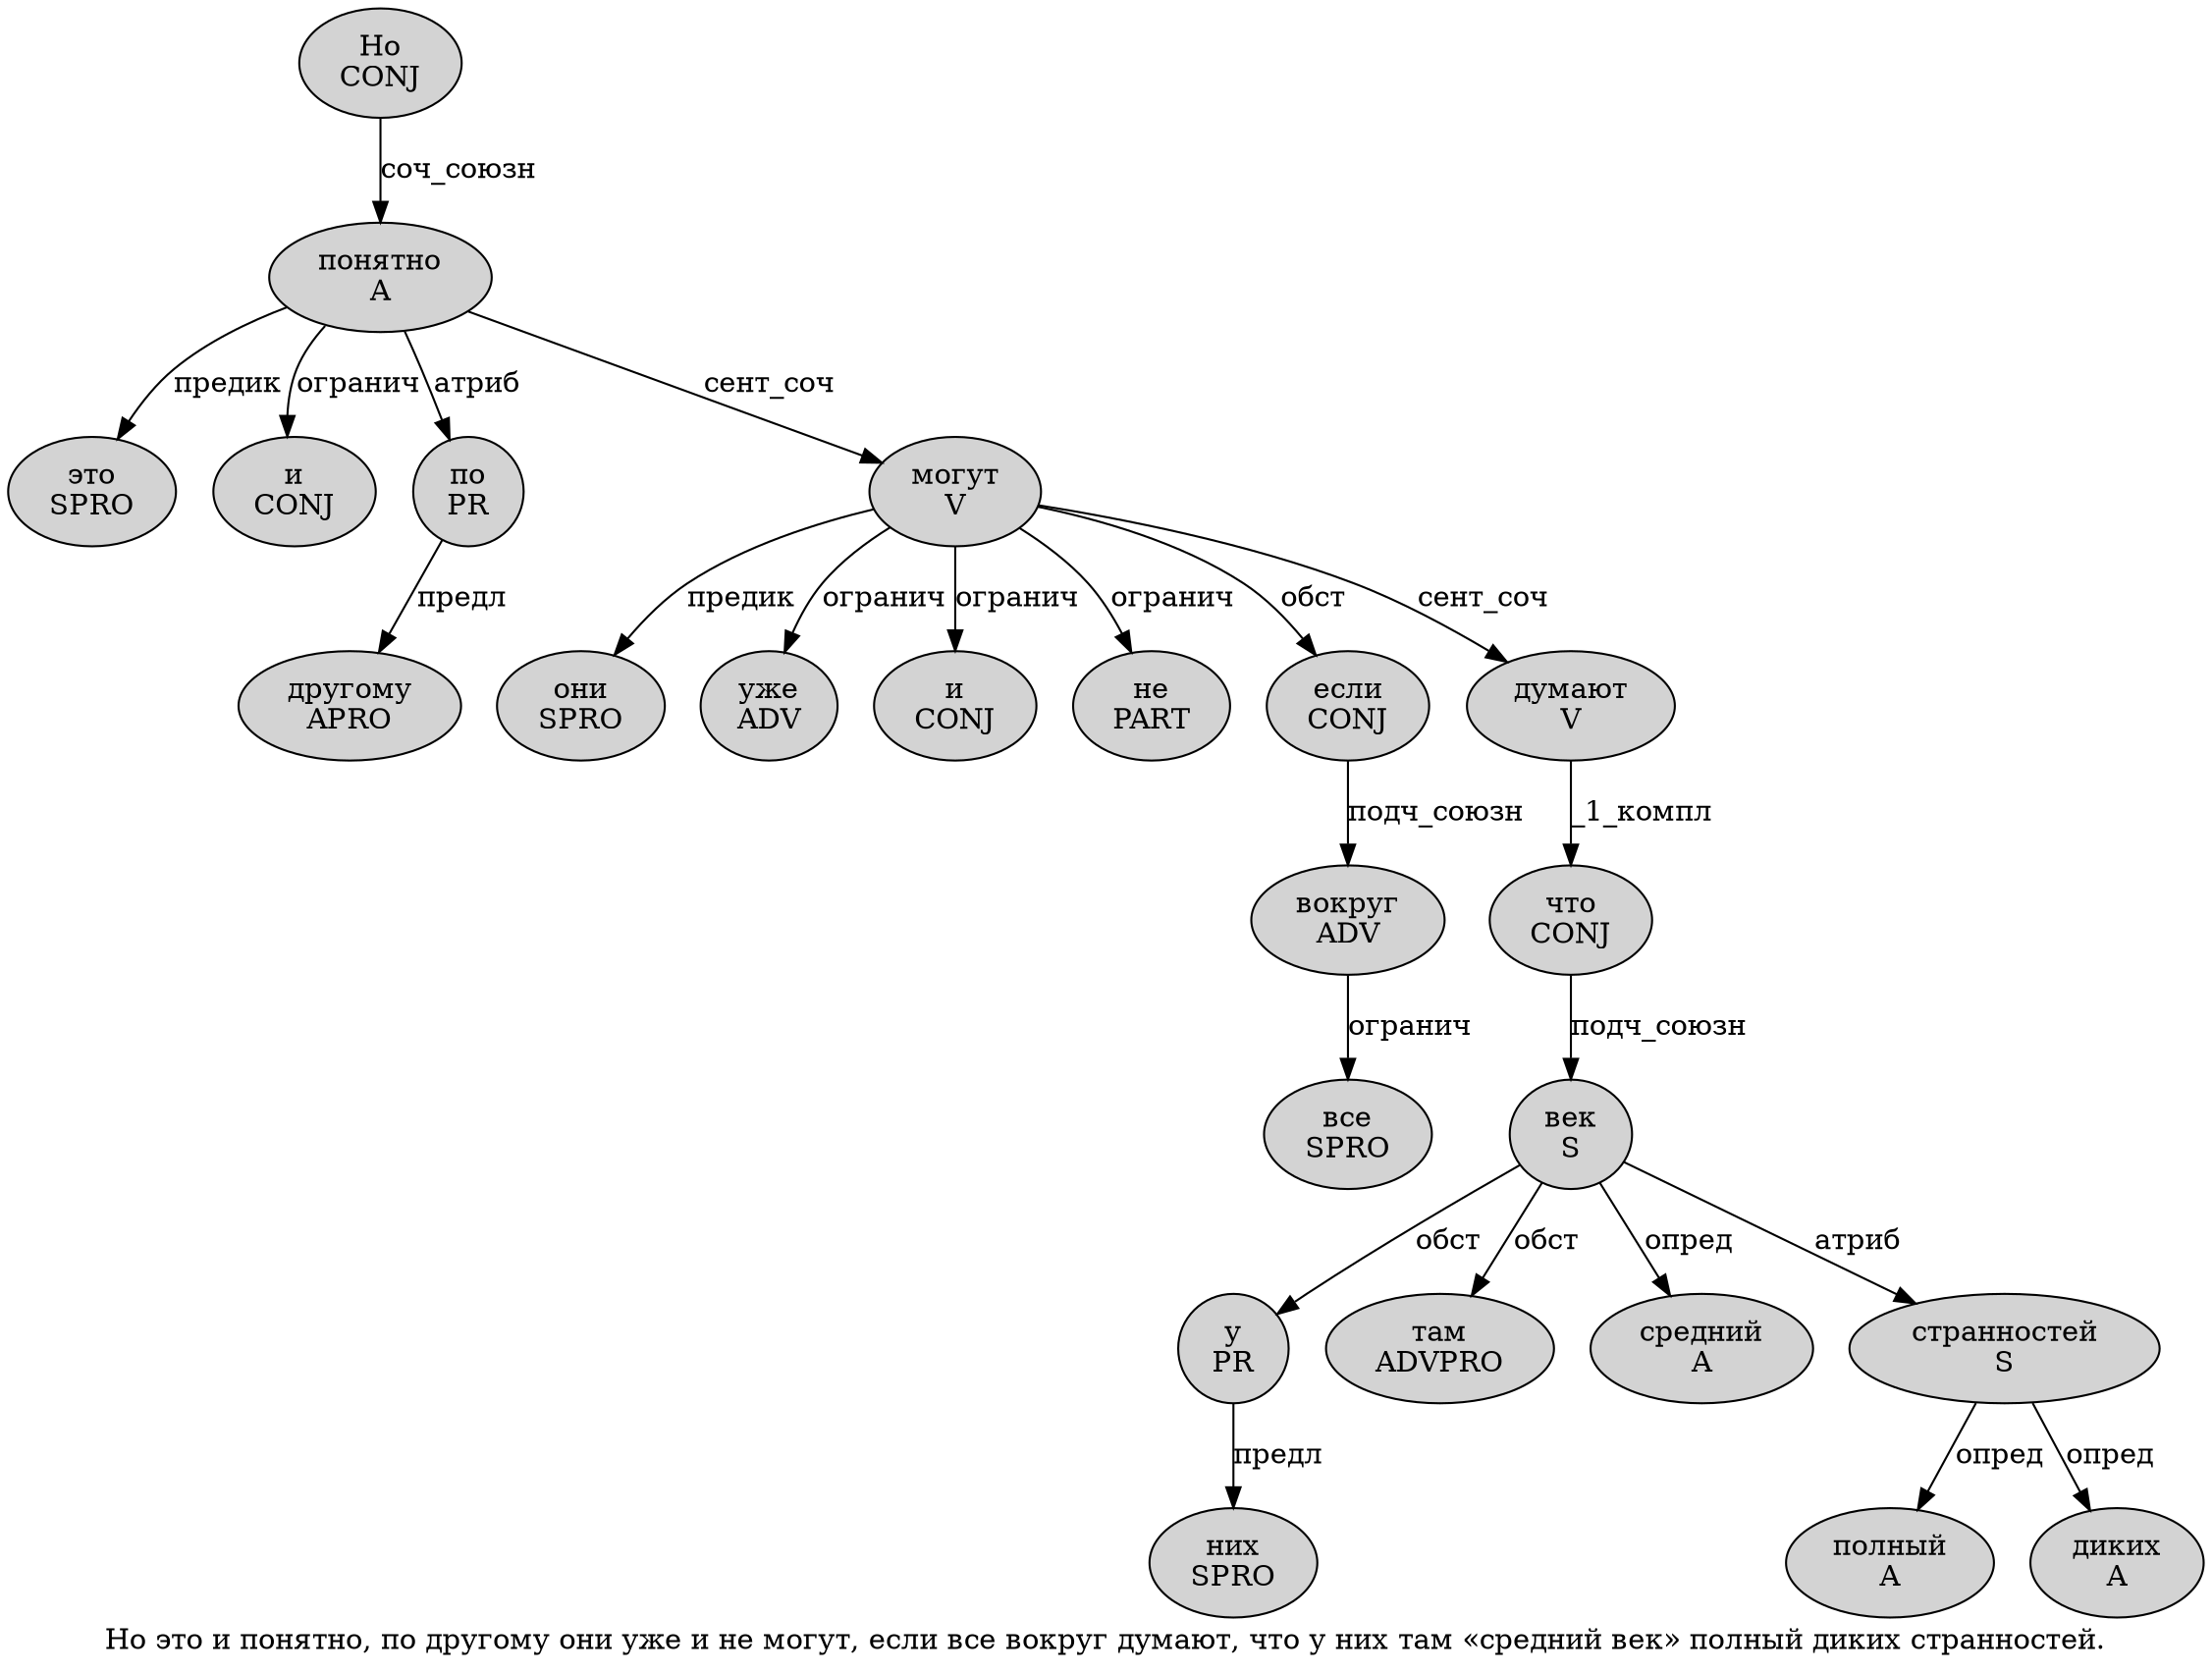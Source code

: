 digraph SENTENCE_2455 {
	graph [label="Но это и понятно, по другому они уже и не могут, если все вокруг думают, что у них там «средний век» полный диких странностей."]
	node [style=filled]
		0 [label="Но
CONJ" color="" fillcolor=lightgray penwidth=1 shape=ellipse]
		1 [label="это
SPRO" color="" fillcolor=lightgray penwidth=1 shape=ellipse]
		2 [label="и
CONJ" color="" fillcolor=lightgray penwidth=1 shape=ellipse]
		3 [label="понятно
A" color="" fillcolor=lightgray penwidth=1 shape=ellipse]
		5 [label="по
PR" color="" fillcolor=lightgray penwidth=1 shape=ellipse]
		6 [label="другому
APRO" color="" fillcolor=lightgray penwidth=1 shape=ellipse]
		7 [label="они
SPRO" color="" fillcolor=lightgray penwidth=1 shape=ellipse]
		8 [label="уже
ADV" color="" fillcolor=lightgray penwidth=1 shape=ellipse]
		9 [label="и
CONJ" color="" fillcolor=lightgray penwidth=1 shape=ellipse]
		10 [label="не
PART" color="" fillcolor=lightgray penwidth=1 shape=ellipse]
		11 [label="могут
V" color="" fillcolor=lightgray penwidth=1 shape=ellipse]
		13 [label="если
CONJ" color="" fillcolor=lightgray penwidth=1 shape=ellipse]
		14 [label="все
SPRO" color="" fillcolor=lightgray penwidth=1 shape=ellipse]
		15 [label="вокруг
ADV" color="" fillcolor=lightgray penwidth=1 shape=ellipse]
		16 [label="думают
V" color="" fillcolor=lightgray penwidth=1 shape=ellipse]
		18 [label="что
CONJ" color="" fillcolor=lightgray penwidth=1 shape=ellipse]
		19 [label="у
PR" color="" fillcolor=lightgray penwidth=1 shape=ellipse]
		20 [label="них
SPRO" color="" fillcolor=lightgray penwidth=1 shape=ellipse]
		21 [label="там
ADVPRO" color="" fillcolor=lightgray penwidth=1 shape=ellipse]
		23 [label="средний
A" color="" fillcolor=lightgray penwidth=1 shape=ellipse]
		24 [label="век
S" color="" fillcolor=lightgray penwidth=1 shape=ellipse]
		26 [label="полный
A" color="" fillcolor=lightgray penwidth=1 shape=ellipse]
		27 [label="диких
A" color="" fillcolor=lightgray penwidth=1 shape=ellipse]
		28 [label="странностей
S" color="" fillcolor=lightgray penwidth=1 shape=ellipse]
			5 -> 6 [label="предл"]
			0 -> 3 [label="соч_союзн"]
			3 -> 1 [label="предик"]
			3 -> 2 [label="огранич"]
			3 -> 5 [label="атриб"]
			3 -> 11 [label="сент_соч"]
			24 -> 19 [label="обст"]
			24 -> 21 [label="обст"]
			24 -> 23 [label="опред"]
			24 -> 28 [label="атриб"]
			15 -> 14 [label="огранич"]
			16 -> 18 [label="_1_компл"]
			18 -> 24 [label="подч_союзн"]
			19 -> 20 [label="предл"]
			13 -> 15 [label="подч_союзн"]
			11 -> 7 [label="предик"]
			11 -> 8 [label="огранич"]
			11 -> 9 [label="огранич"]
			11 -> 10 [label="огранич"]
			11 -> 13 [label="обст"]
			11 -> 16 [label="сент_соч"]
			28 -> 26 [label="опред"]
			28 -> 27 [label="опред"]
}